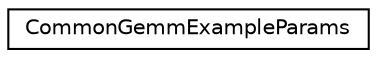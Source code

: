 digraph "Graphical Class Hierarchy"
{
 // LATEX_PDF_SIZE
  edge [fontname="Helvetica",fontsize="10",labelfontname="Helvetica",labelfontsize="10"];
  node [fontname="Helvetica",fontsize="10",shape=record];
  rankdir="LR";
  Node0 [label="CommonGemmExampleParams",height=0.2,width=0.4,color="black", fillcolor="white", style="filled",URL="$structgemm__tuner_1_1_common_gemm_example_params.xhtml",tooltip="Structure holding all the common gemm example parameters."];
}
